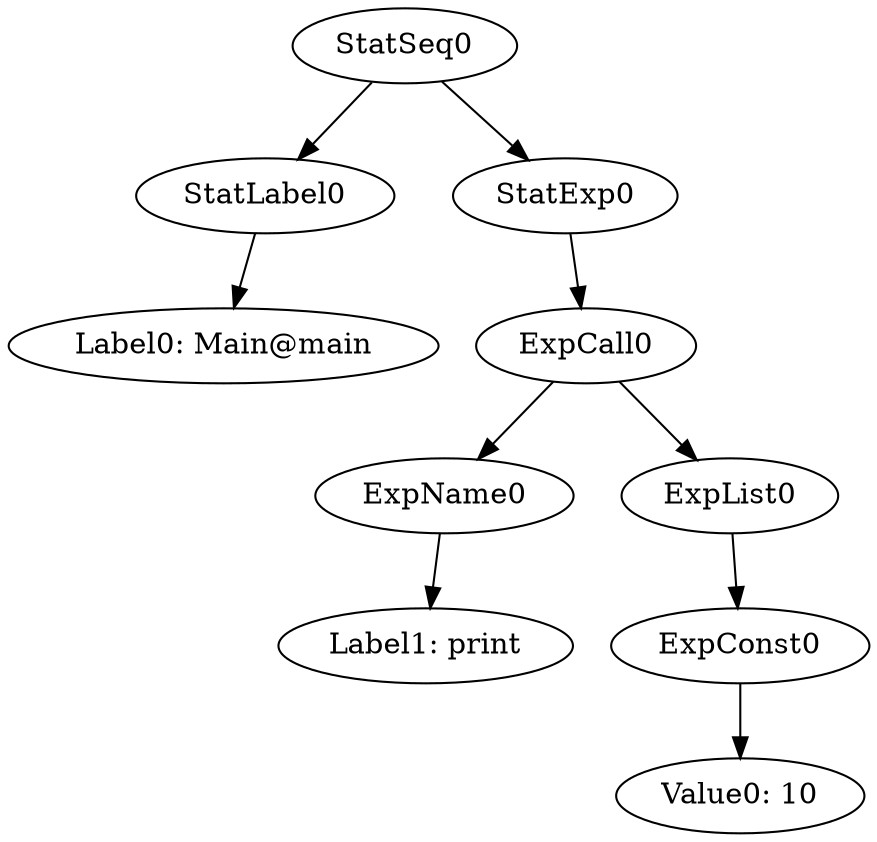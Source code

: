 digraph {
	ordering = out;
	ExpList0 -> ExpConst0;
	StatExp0 -> ExpCall0;
	ExpConst0 -> "Value0: 10";
	StatLabel0 -> "Label0: Main@main";
	ExpCall0 -> ExpName0;
	ExpCall0 -> ExpList0;
	StatSeq0 -> StatLabel0;
	StatSeq0 -> StatExp0;
	ExpName0 -> "Label1: print";
}

